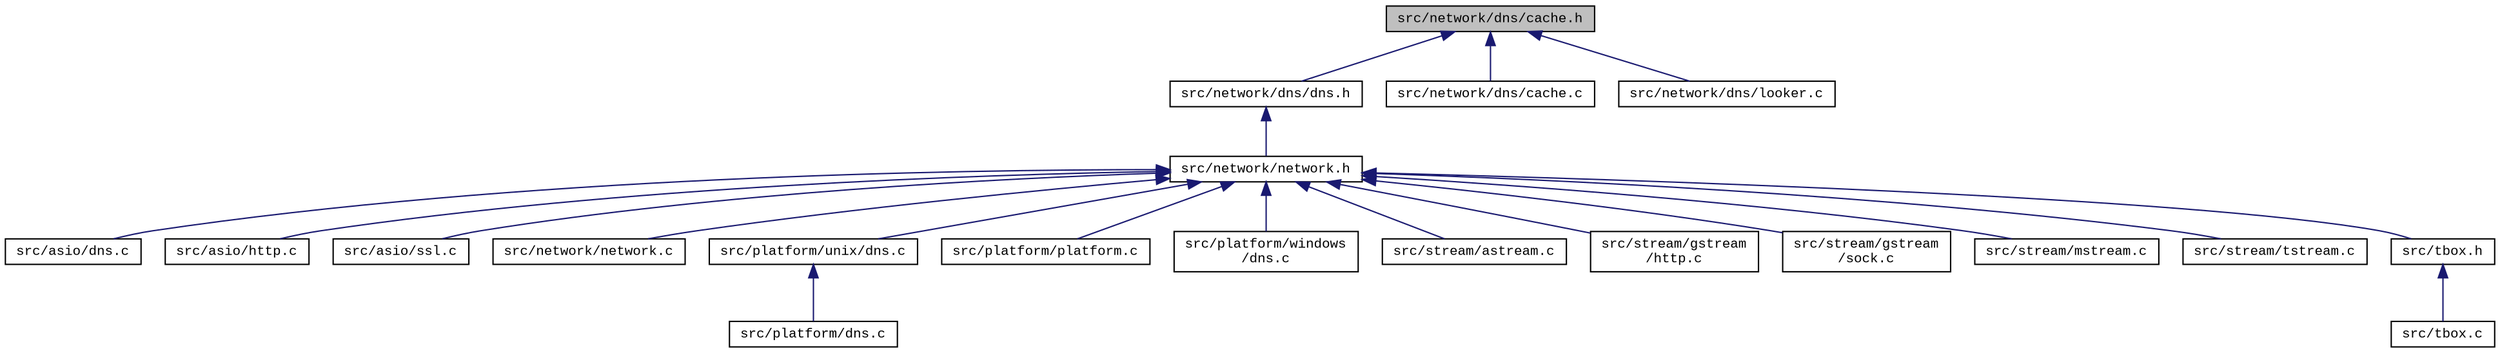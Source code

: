 digraph "src/network/dns/cache.h"
{
  edge [fontname="CourierNew",fontsize="10",labelfontname="CourierNew",labelfontsize="10"];
  node [fontname="CourierNew",fontsize="10",shape=record];
  Node1 [label="src/network/dns/cache.h",height=0.2,width=0.4,color="black", fillcolor="grey75", style="filled" fontcolor="black"];
  Node1 -> Node2 [dir="back",color="midnightblue",fontsize="10",style="solid",fontname="CourierNew"];
  Node2 [label="src/network/dns/dns.h",height=0.2,width=0.4,color="black", fillcolor="white", style="filled",URL="$d6/d59/network_2dns_2dns_8h_source.html"];
  Node2 -> Node3 [dir="back",color="midnightblue",fontsize="10",style="solid",fontname="CourierNew"];
  Node3 [label="src/network/network.h",height=0.2,width=0.4,color="black", fillcolor="white", style="filled",URL="$d9/d94/network_8h.html"];
  Node3 -> Node4 [dir="back",color="midnightblue",fontsize="10",style="solid",fontname="CourierNew"];
  Node4 [label="src/asio/dns.c",height=0.2,width=0.4,color="black", fillcolor="white", style="filled",URL="$de/dbc/asio_2dns_8c_source.html"];
  Node3 -> Node5 [dir="back",color="midnightblue",fontsize="10",style="solid",fontname="CourierNew"];
  Node5 [label="src/asio/http.c",height=0.2,width=0.4,color="black", fillcolor="white", style="filled",URL="$dc/d2c/asio_2http_8c_source.html"];
  Node3 -> Node6 [dir="back",color="midnightblue",fontsize="10",style="solid",fontname="CourierNew"];
  Node6 [label="src/asio/ssl.c",height=0.2,width=0.4,color="black", fillcolor="white", style="filled",URL="$d0/df1/ssl_8c.html"];
  Node3 -> Node7 [dir="back",color="midnightblue",fontsize="10",style="solid",fontname="CourierNew"];
  Node7 [label="src/network/network.c",height=0.2,width=0.4,color="black", fillcolor="white", style="filled",URL="$d6/d6e/network_8c.html"];
  Node3 -> Node8 [dir="back",color="midnightblue",fontsize="10",style="solid",fontname="CourierNew"];
  Node8 [label="src/platform/unix/dns.c",height=0.2,width=0.4,color="black", fillcolor="white", style="filled",URL="$d1/de4/platform_2unix_2dns_8c_source.html"];
  Node8 -> Node9 [dir="back",color="midnightblue",fontsize="10",style="solid",fontname="CourierNew"];
  Node9 [label="src/platform/dns.c",height=0.2,width=0.4,color="black", fillcolor="white", style="filled",URL="$d2/d35/platform_2dns_8c_source.html"];
  Node3 -> Node10 [dir="back",color="midnightblue",fontsize="10",style="solid",fontname="CourierNew"];
  Node10 [label="src/platform/platform.c",height=0.2,width=0.4,color="black", fillcolor="white", style="filled",URL="$dc/d3f/platform_8c.html"];
  Node3 -> Node11 [dir="back",color="midnightblue",fontsize="10",style="solid",fontname="CourierNew"];
  Node11 [label="src/platform/windows\l/dns.c",height=0.2,width=0.4,color="black", fillcolor="white", style="filled",URL="$d2/d76/platform_2windows_2dns_8c_source.html"];
  Node3 -> Node12 [dir="back",color="midnightblue",fontsize="10",style="solid",fontname="CourierNew"];
  Node12 [label="src/stream/astream.c",height=0.2,width=0.4,color="black", fillcolor="white", style="filled",URL="$de/d66/astream_8c.html"];
  Node3 -> Node13 [dir="back",color="midnightblue",fontsize="10",style="solid",fontname="CourierNew"];
  Node13 [label="src/stream/gstream\l/http.c",height=0.2,width=0.4,color="black", fillcolor="white", style="filled",URL="$d6/d79/stream_2gstream_2http_8c_source.html"];
  Node3 -> Node14 [dir="back",color="midnightblue",fontsize="10",style="solid",fontname="CourierNew"];
  Node14 [label="src/stream/gstream\l/sock.c",height=0.2,width=0.4,color="black", fillcolor="white", style="filled",URL="$d0/de1/gstream_2sock_8c_source.html"];
  Node3 -> Node15 [dir="back",color="midnightblue",fontsize="10",style="solid",fontname="CourierNew"];
  Node15 [label="src/stream/mstream.c",height=0.2,width=0.4,color="black", fillcolor="white", style="filled",URL="$d3/d77/mstream_8c.html"];
  Node3 -> Node16 [dir="back",color="midnightblue",fontsize="10",style="solid",fontname="CourierNew"];
  Node16 [label="src/stream/tstream.c",height=0.2,width=0.4,color="black", fillcolor="white", style="filled",URL="$d9/dbe/tstream_8c.html"];
  Node3 -> Node17 [dir="back",color="midnightblue",fontsize="10",style="solid",fontname="CourierNew"];
  Node17 [label="src/tbox.h",height=0.2,width=0.4,color="black", fillcolor="white", style="filled",URL="$da/dec/tbox_8h.html"];
  Node17 -> Node18 [dir="back",color="midnightblue",fontsize="10",style="solid",fontname="CourierNew"];
  Node18 [label="src/tbox.c",height=0.2,width=0.4,color="black", fillcolor="white", style="filled",URL="$d4/dfe/tbox_8c.html"];
  Node1 -> Node19 [dir="back",color="midnightblue",fontsize="10",style="solid",fontname="CourierNew"];
  Node19 [label="src/network/dns/cache.c",height=0.2,width=0.4,color="black", fillcolor="white", style="filled",URL="$d0/d49/network_2dns_2cache_8c_source.html"];
  Node1 -> Node20 [dir="back",color="midnightblue",fontsize="10",style="solid",fontname="CourierNew"];
  Node20 [label="src/network/dns/looker.c",height=0.2,width=0.4,color="black", fillcolor="white", style="filled",URL="$d8/d79/looker_8c.html"];
}
